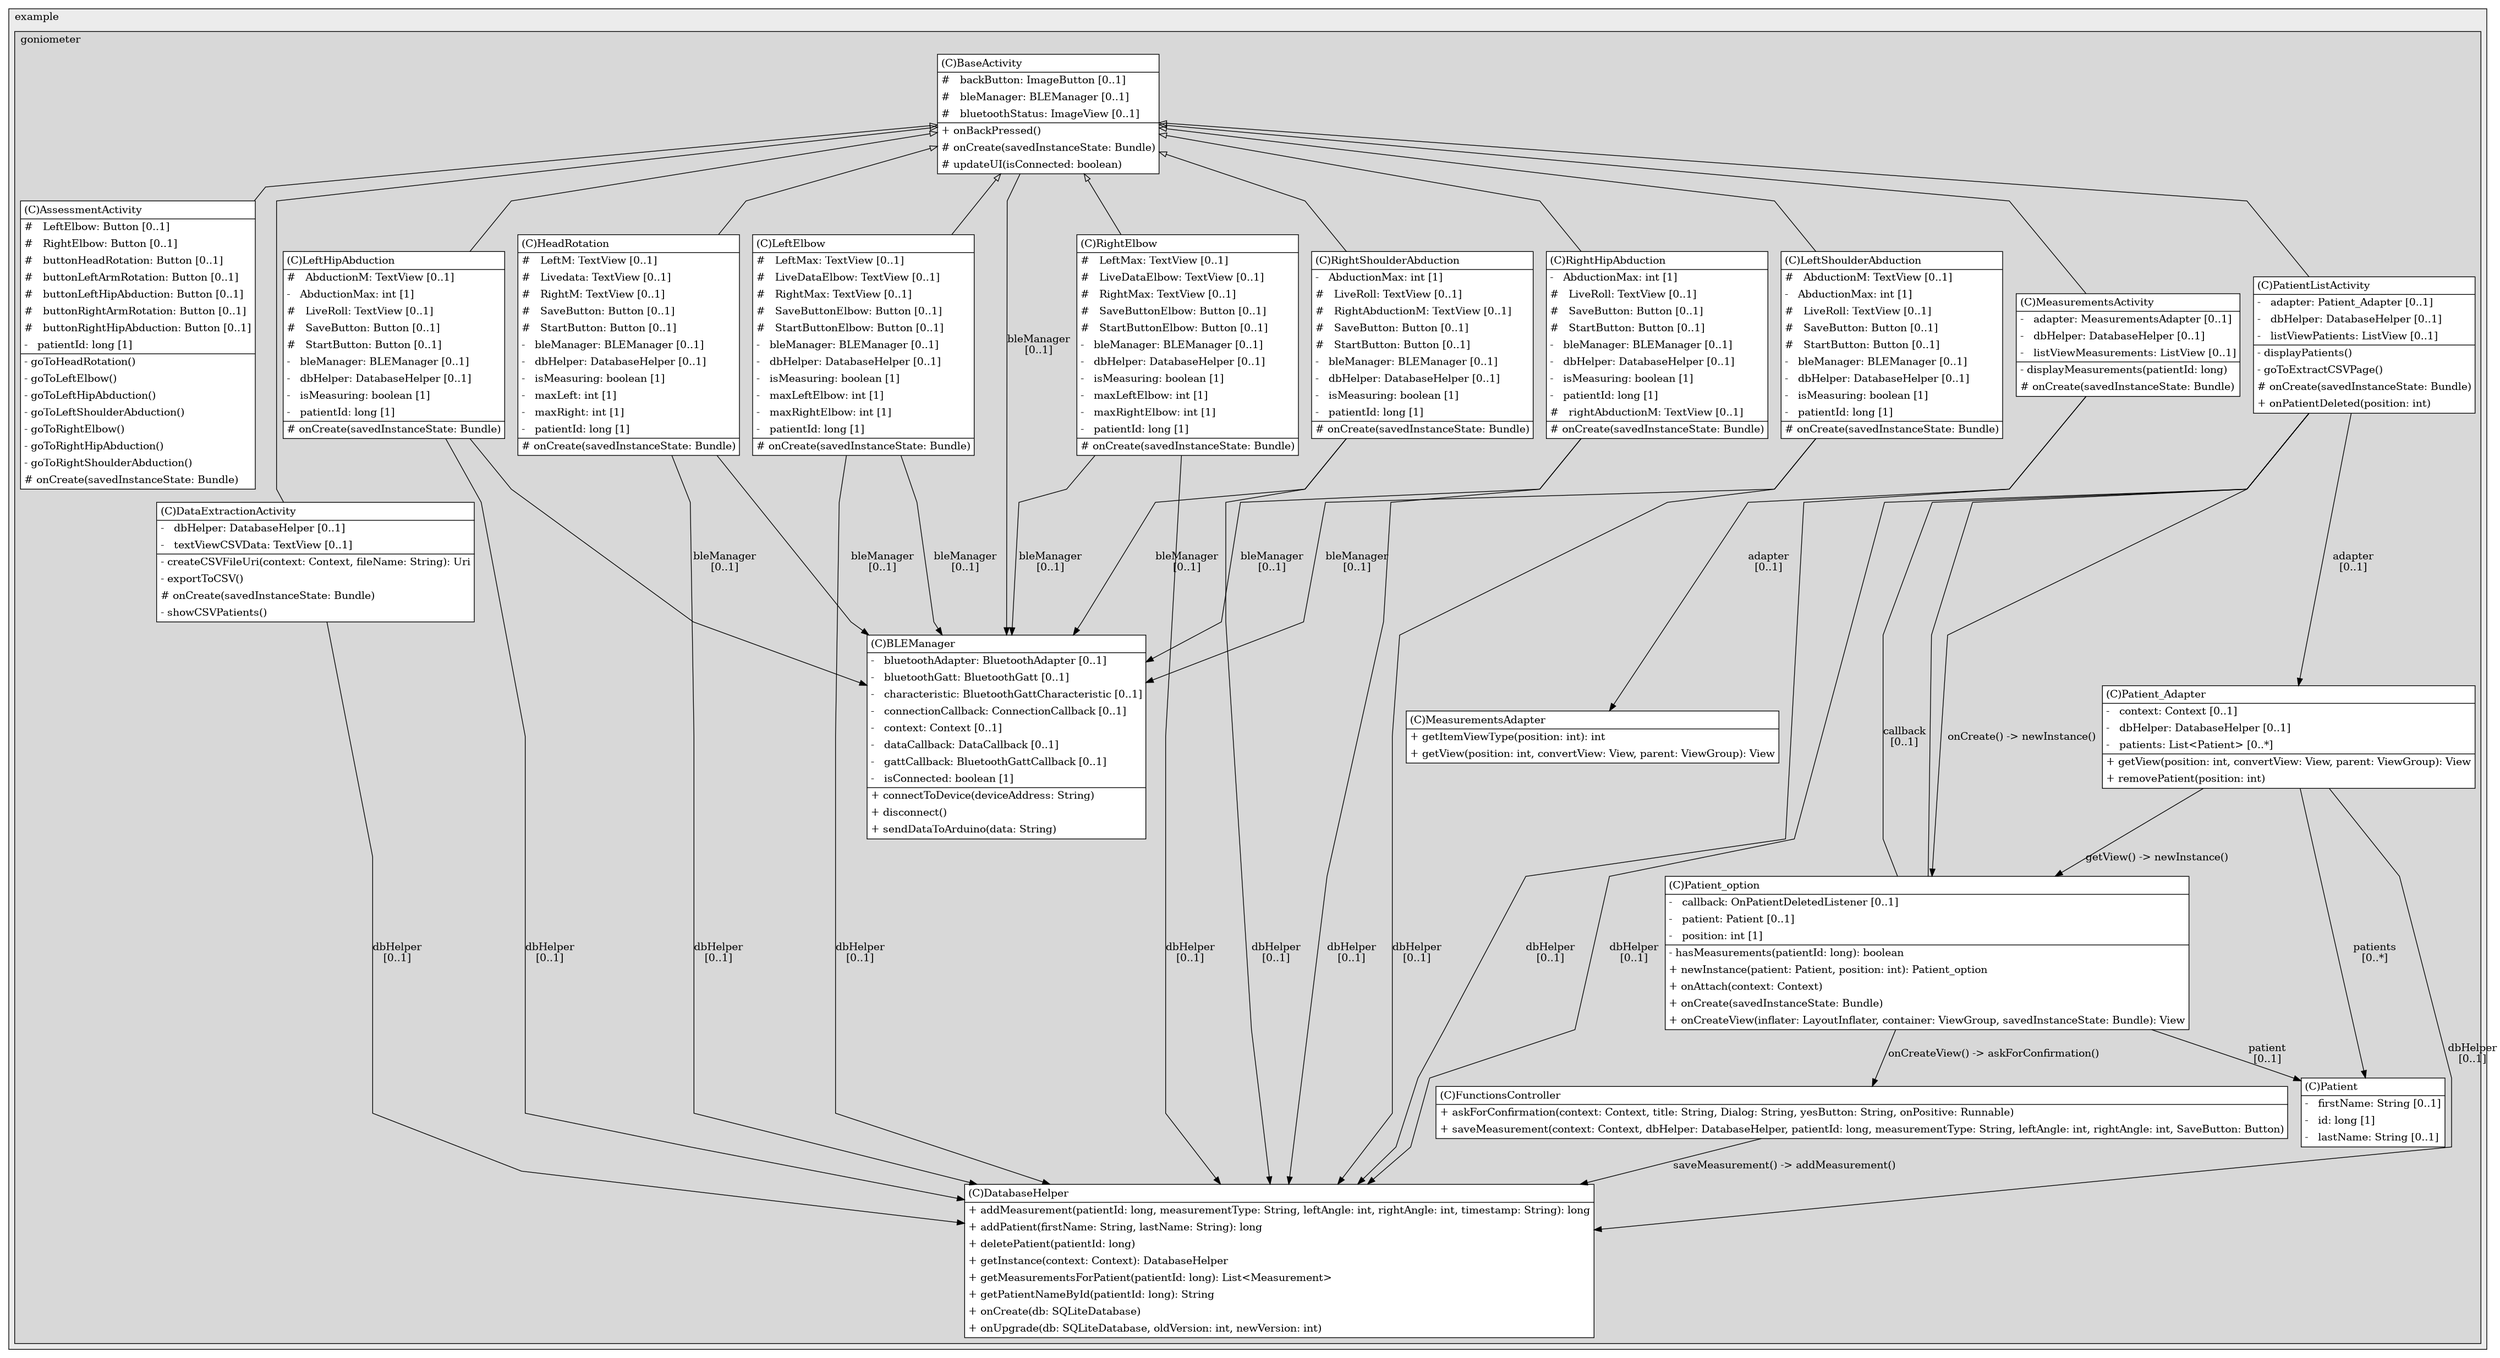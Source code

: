@startuml

/' diagram meta data start
config=StructureConfiguration;
{
  "projectClassification": {
    "searchMode": "OpenProject", // OpenProject, AllProjects
    "includedProjects": "",
    "pathEndKeywords": "*.impl",
    "isClientPath": "",
    "isClientName": "",
    "isTestPath": "",
    "isTestName": "",
    "isMappingPath": "",
    "isMappingName": "",
    "isDataAccessPath": "",
    "isDataAccessName": "",
    "isDataStructurePath": "",
    "isDataStructureName": "",
    "isInterfaceStructuresPath": "",
    "isInterfaceStructuresName": "",
    "isEntryPointPath": "",
    "isEntryPointName": "",
    "treatFinalFieldsAsMandatory": false
  },
  "graphRestriction": {
    "classPackageExcludeFilter": "",
    "classPackageIncludeFilter": "",
    "classNameExcludeFilter": "",
    "classNameIncludeFilter": "",
    "methodNameExcludeFilter": "",
    "methodNameIncludeFilter": "",
    "removeByInheritance": "", // inheritance/annotation based filtering is done in a second step
    "removeByAnnotation": "",
    "removeByClassPackage": "", // cleanup the graph after inheritance/annotation based filtering is done
    "removeByClassName": "",
    "cutMappings": false,
    "cutEnum": true,
    "cutTests": true,
    "cutClient": true,
    "cutDataAccess": false,
    "cutInterfaceStructures": false,
    "cutDataStructures": false,
    "cutGetterAndSetter": true,
    "cutConstructors": true
  },
  "graphTraversal": {
    "forwardDepth": 6,
    "backwardDepth": 6,
    "classPackageExcludeFilter": "",
    "classPackageIncludeFilter": "",
    "classNameExcludeFilter": "",
    "classNameIncludeFilter": "",
    "methodNameExcludeFilter": "",
    "methodNameIncludeFilter": "",
    "hideMappings": false,
    "hideDataStructures": false,
    "hidePrivateMethods": true,
    "hideInterfaceCalls": true, // indirection: implementation -> interface (is hidden) -> implementation
    "onlyShowApplicationEntryPoints": false, // root node is included
    "useMethodCallsForStructureDiagram": "ForwardOnly" // ForwardOnly, BothDirections, No
  },
  "details": {
    "aggregation": "GroupByClass", // ByClass, GroupByClass, None
    "showClassGenericTypes": true,
    "showMethods": true,
    "showMethodParameterNames": true,
    "showMethodParameterTypes": true,
    "showMethodReturnType": true,
    "showPackageLevels": 2,
    "showDetailedClassStructure": true
  },
  "rootClass": "com.example.goniometer.BaseActivity",
  "extensionCallbackMethod": "" // qualified.class.name#methodName - signature: public static String method(String)
}
diagram meta data end '/



digraph g {
    rankdir="TB"
    splines=polyline
    

'nodes 
subgraph cluster_1322970774 { 
   	label=example
	labeljust=l
	fillcolor="#ececec"
	style=filled
   
   subgraph cluster_27346463 { 
   	label=goniometer
	labeljust=l
	fillcolor="#d8d8d8"
	style=filled
   
   AssessmentActivity250490734[
	label=<<TABLE BORDER="1" CELLBORDER="0" CELLPADDING="4" CELLSPACING="0">
<TR><TD ALIGN="LEFT" >(C)AssessmentActivity</TD></TR>
<HR/>
<TR><TD ALIGN="LEFT" >#   LeftElbow: Button [0..1]</TD></TR>
<TR><TD ALIGN="LEFT" >#   RightElbow: Button [0..1]</TD></TR>
<TR><TD ALIGN="LEFT" >#   buttonHeadRotation: Button [0..1]</TD></TR>
<TR><TD ALIGN="LEFT" >#   buttonLeftArmRotation: Button [0..1]</TD></TR>
<TR><TD ALIGN="LEFT" >#   buttonLeftHipAbduction: Button [0..1]</TD></TR>
<TR><TD ALIGN="LEFT" >#   buttonRightArmRotation: Button [0..1]</TD></TR>
<TR><TD ALIGN="LEFT" >#   buttonRightHipAbduction: Button [0..1]</TD></TR>
<TR><TD ALIGN="LEFT" >-   patientId: long [1]</TD></TR>
<HR/>
<TR><TD ALIGN="LEFT" >- goToHeadRotation()</TD></TR>
<TR><TD ALIGN="LEFT" >- goToLeftElbow()</TD></TR>
<TR><TD ALIGN="LEFT" >- goToLeftHipAbduction()</TD></TR>
<TR><TD ALIGN="LEFT" >- goToLeftShoulderAbduction()</TD></TR>
<TR><TD ALIGN="LEFT" >- goToRightElbow()</TD></TR>
<TR><TD ALIGN="LEFT" >- goToRightHipAbduction()</TD></TR>
<TR><TD ALIGN="LEFT" >- goToRightShoulderAbduction()</TD></TR>
<TR><TD ALIGN="LEFT" ># onCreate(savedInstanceState: Bundle)</TD></TR>
</TABLE>>
	style=filled
	margin=0
	shape=plaintext
	fillcolor="#FFFFFF"
];

BLEManager250490734[
	label=<<TABLE BORDER="1" CELLBORDER="0" CELLPADDING="4" CELLSPACING="0">
<TR><TD ALIGN="LEFT" >(C)BLEManager</TD></TR>
<HR/>
<TR><TD ALIGN="LEFT" >-   bluetoothAdapter: BluetoothAdapter [0..1]</TD></TR>
<TR><TD ALIGN="LEFT" >-   bluetoothGatt: BluetoothGatt [0..1]</TD></TR>
<TR><TD ALIGN="LEFT" >-   characteristic: BluetoothGattCharacteristic [0..1]</TD></TR>
<TR><TD ALIGN="LEFT" >-   connectionCallback: ConnectionCallback [0..1]</TD></TR>
<TR><TD ALIGN="LEFT" >-   context: Context [0..1]</TD></TR>
<TR><TD ALIGN="LEFT" >-   dataCallback: DataCallback [0..1]</TD></TR>
<TR><TD ALIGN="LEFT" >-   gattCallback: BluetoothGattCallback [0..1]</TD></TR>
<TR><TD ALIGN="LEFT" >-   isConnected: boolean [1]</TD></TR>
<HR/>
<TR><TD ALIGN="LEFT" >+ connectToDevice(deviceAddress: String)</TD></TR>
<TR><TD ALIGN="LEFT" >+ disconnect()</TD></TR>
<TR><TD ALIGN="LEFT" >+ sendDataToArduino(data: String)</TD></TR>
</TABLE>>
	style=filled
	margin=0
	shape=plaintext
	fillcolor="#FFFFFF"
];

BaseActivity250490734[
	label=<<TABLE BORDER="1" CELLBORDER="0" CELLPADDING="4" CELLSPACING="0">
<TR><TD ALIGN="LEFT" >(C)BaseActivity</TD></TR>
<HR/>
<TR><TD ALIGN="LEFT" >#   backButton: ImageButton [0..1]</TD></TR>
<TR><TD ALIGN="LEFT" >#   bleManager: BLEManager [0..1]</TD></TR>
<TR><TD ALIGN="LEFT" >#   bluetoothStatus: ImageView [0..1]</TD></TR>
<HR/>
<TR><TD ALIGN="LEFT" >+ onBackPressed()</TD></TR>
<TR><TD ALIGN="LEFT" ># onCreate(savedInstanceState: Bundle)</TD></TR>
<TR><TD ALIGN="LEFT" ># updateUI(isConnected: boolean)</TD></TR>
</TABLE>>
	style=filled
	margin=0
	shape=plaintext
	fillcolor="#FFFFFF"
];

DataExtractionActivity250490734[
	label=<<TABLE BORDER="1" CELLBORDER="0" CELLPADDING="4" CELLSPACING="0">
<TR><TD ALIGN="LEFT" >(C)DataExtractionActivity</TD></TR>
<HR/>
<TR><TD ALIGN="LEFT" >-   dbHelper: DatabaseHelper [0..1]</TD></TR>
<TR><TD ALIGN="LEFT" >-   textViewCSVData: TextView [0..1]</TD></TR>
<HR/>
<TR><TD ALIGN="LEFT" >- createCSVFileUri(context: Context, fileName: String): Uri</TD></TR>
<TR><TD ALIGN="LEFT" >- exportToCSV()</TD></TR>
<TR><TD ALIGN="LEFT" ># onCreate(savedInstanceState: Bundle)</TD></TR>
<TR><TD ALIGN="LEFT" >- showCSVPatients()</TD></TR>
</TABLE>>
	style=filled
	margin=0
	shape=plaintext
	fillcolor="#FFFFFF"
];

DatabaseHelper250490734[
	label=<<TABLE BORDER="1" CELLBORDER="0" CELLPADDING="4" CELLSPACING="0">
<TR><TD ALIGN="LEFT" >(C)DatabaseHelper</TD></TR>
<HR/>
<TR><TD ALIGN="LEFT" >+ addMeasurement(patientId: long, measurementType: String, leftAngle: int, rightAngle: int, timestamp: String): long</TD></TR>
<TR><TD ALIGN="LEFT" >+ addPatient(firstName: String, lastName: String): long</TD></TR>
<TR><TD ALIGN="LEFT" >+ deletePatient(patientId: long)</TD></TR>
<TR><TD ALIGN="LEFT" >+ getInstance(context: Context): DatabaseHelper</TD></TR>
<TR><TD ALIGN="LEFT" >+ getMeasurementsForPatient(patientId: long): List&lt;Measurement&gt;</TD></TR>
<TR><TD ALIGN="LEFT" >+ getPatientNameById(patientId: long): String</TD></TR>
<TR><TD ALIGN="LEFT" >+ onCreate(db: SQLiteDatabase)</TD></TR>
<TR><TD ALIGN="LEFT" >+ onUpgrade(db: SQLiteDatabase, oldVersion: int, newVersion: int)</TD></TR>
</TABLE>>
	style=filled
	margin=0
	shape=plaintext
	fillcolor="#FFFFFF"
];

FunctionsController250490734[
	label=<<TABLE BORDER="1" CELLBORDER="0" CELLPADDING="4" CELLSPACING="0">
<TR><TD ALIGN="LEFT" >(C)FunctionsController</TD></TR>
<HR/>
<TR><TD ALIGN="LEFT" >+ askForConfirmation(context: Context, title: String, Dialog: String, yesButton: String, onPositive: Runnable)</TD></TR>
<TR><TD ALIGN="LEFT" >+ saveMeasurement(context: Context, dbHelper: DatabaseHelper, patientId: long, measurementType: String, leftAngle: int, rightAngle: int, SaveButton: Button)</TD></TR>
</TABLE>>
	style=filled
	margin=0
	shape=plaintext
	fillcolor="#FFFFFF"
];

HeadRotation250490734[
	label=<<TABLE BORDER="1" CELLBORDER="0" CELLPADDING="4" CELLSPACING="0">
<TR><TD ALIGN="LEFT" >(C)HeadRotation</TD></TR>
<HR/>
<TR><TD ALIGN="LEFT" >#   LeftM: TextView [0..1]</TD></TR>
<TR><TD ALIGN="LEFT" >#   Livedata: TextView [0..1]</TD></TR>
<TR><TD ALIGN="LEFT" >#   RightM: TextView [0..1]</TD></TR>
<TR><TD ALIGN="LEFT" >#   SaveButton: Button [0..1]</TD></TR>
<TR><TD ALIGN="LEFT" >#   StartButton: Button [0..1]</TD></TR>
<TR><TD ALIGN="LEFT" >-   bleManager: BLEManager [0..1]</TD></TR>
<TR><TD ALIGN="LEFT" >-   dbHelper: DatabaseHelper [0..1]</TD></TR>
<TR><TD ALIGN="LEFT" >-   isMeasuring: boolean [1]</TD></TR>
<TR><TD ALIGN="LEFT" >-   maxLeft: int [1]</TD></TR>
<TR><TD ALIGN="LEFT" >-   maxRight: int [1]</TD></TR>
<TR><TD ALIGN="LEFT" >-   patientId: long [1]</TD></TR>
<HR/>
<TR><TD ALIGN="LEFT" ># onCreate(savedInstanceState: Bundle)</TD></TR>
</TABLE>>
	style=filled
	margin=0
	shape=plaintext
	fillcolor="#FFFFFF"
];

LeftElbow250490734[
	label=<<TABLE BORDER="1" CELLBORDER="0" CELLPADDING="4" CELLSPACING="0">
<TR><TD ALIGN="LEFT" >(C)LeftElbow</TD></TR>
<HR/>
<TR><TD ALIGN="LEFT" >#   LeftMax: TextView [0..1]</TD></TR>
<TR><TD ALIGN="LEFT" >#   LiveDataElbow: TextView [0..1]</TD></TR>
<TR><TD ALIGN="LEFT" >#   RightMax: TextView [0..1]</TD></TR>
<TR><TD ALIGN="LEFT" >#   SaveButtonElbow: Button [0..1]</TD></TR>
<TR><TD ALIGN="LEFT" >#   StartButtonElbow: Button [0..1]</TD></TR>
<TR><TD ALIGN="LEFT" >-   bleManager: BLEManager [0..1]</TD></TR>
<TR><TD ALIGN="LEFT" >-   dbHelper: DatabaseHelper [0..1]</TD></TR>
<TR><TD ALIGN="LEFT" >-   isMeasuring: boolean [1]</TD></TR>
<TR><TD ALIGN="LEFT" >-   maxLeftElbow: int [1]</TD></TR>
<TR><TD ALIGN="LEFT" >-   maxRightElbow: int [1]</TD></TR>
<TR><TD ALIGN="LEFT" >-   patientId: long [1]</TD></TR>
<HR/>
<TR><TD ALIGN="LEFT" ># onCreate(savedInstanceState: Bundle)</TD></TR>
</TABLE>>
	style=filled
	margin=0
	shape=plaintext
	fillcolor="#FFFFFF"
];

LeftHipAbduction250490734[
	label=<<TABLE BORDER="1" CELLBORDER="0" CELLPADDING="4" CELLSPACING="0">
<TR><TD ALIGN="LEFT" >(C)LeftHipAbduction</TD></TR>
<HR/>
<TR><TD ALIGN="LEFT" >#   AbductionM: TextView [0..1]</TD></TR>
<TR><TD ALIGN="LEFT" >-   AbductionMax: int [1]</TD></TR>
<TR><TD ALIGN="LEFT" >#   LiveRoll: TextView [0..1]</TD></TR>
<TR><TD ALIGN="LEFT" >#   SaveButton: Button [0..1]</TD></TR>
<TR><TD ALIGN="LEFT" >#   StartButton: Button [0..1]</TD></TR>
<TR><TD ALIGN="LEFT" >-   bleManager: BLEManager [0..1]</TD></TR>
<TR><TD ALIGN="LEFT" >-   dbHelper: DatabaseHelper [0..1]</TD></TR>
<TR><TD ALIGN="LEFT" >-   isMeasuring: boolean [1]</TD></TR>
<TR><TD ALIGN="LEFT" >-   patientId: long [1]</TD></TR>
<HR/>
<TR><TD ALIGN="LEFT" ># onCreate(savedInstanceState: Bundle)</TD></TR>
</TABLE>>
	style=filled
	margin=0
	shape=plaintext
	fillcolor="#FFFFFF"
];

LeftShoulderAbduction250490734[
	label=<<TABLE BORDER="1" CELLBORDER="0" CELLPADDING="4" CELLSPACING="0">
<TR><TD ALIGN="LEFT" >(C)LeftShoulderAbduction</TD></TR>
<HR/>
<TR><TD ALIGN="LEFT" >#   AbductionM: TextView [0..1]</TD></TR>
<TR><TD ALIGN="LEFT" >-   AbductionMax: int [1]</TD></TR>
<TR><TD ALIGN="LEFT" >#   LiveRoll: TextView [0..1]</TD></TR>
<TR><TD ALIGN="LEFT" >#   SaveButton: Button [0..1]</TD></TR>
<TR><TD ALIGN="LEFT" >#   StartButton: Button [0..1]</TD></TR>
<TR><TD ALIGN="LEFT" >-   bleManager: BLEManager [0..1]</TD></TR>
<TR><TD ALIGN="LEFT" >-   dbHelper: DatabaseHelper [0..1]</TD></TR>
<TR><TD ALIGN="LEFT" >-   isMeasuring: boolean [1]</TD></TR>
<TR><TD ALIGN="LEFT" >-   patientId: long [1]</TD></TR>
<HR/>
<TR><TD ALIGN="LEFT" ># onCreate(savedInstanceState: Bundle)</TD></TR>
</TABLE>>
	style=filled
	margin=0
	shape=plaintext
	fillcolor="#FFFFFF"
];

MeasurementsActivity250490734[
	label=<<TABLE BORDER="1" CELLBORDER="0" CELLPADDING="4" CELLSPACING="0">
<TR><TD ALIGN="LEFT" >(C)MeasurementsActivity</TD></TR>
<HR/>
<TR><TD ALIGN="LEFT" >-   adapter: MeasurementsAdapter [0..1]</TD></TR>
<TR><TD ALIGN="LEFT" >-   dbHelper: DatabaseHelper [0..1]</TD></TR>
<TR><TD ALIGN="LEFT" >-   listViewMeasurements: ListView [0..1]</TD></TR>
<HR/>
<TR><TD ALIGN="LEFT" >- displayMeasurements(patientId: long)</TD></TR>
<TR><TD ALIGN="LEFT" ># onCreate(savedInstanceState: Bundle)</TD></TR>
</TABLE>>
	style=filled
	margin=0
	shape=plaintext
	fillcolor="#FFFFFF"
];

MeasurementsAdapter229867270[
	label=<<TABLE BORDER="1" CELLBORDER="0" CELLPADDING="4" CELLSPACING="0">
<TR><TD ALIGN="LEFT" >(C)MeasurementsAdapter</TD></TR>
<HR/>
<TR><TD ALIGN="LEFT" >+ getItemViewType(position: int): int</TD></TR>
<TR><TD ALIGN="LEFT" >+ getView(position: int, convertView: View, parent: ViewGroup): View</TD></TR>
</TABLE>>
	style=filled
	margin=0
	shape=plaintext
	fillcolor="#FFFFFF"
];

Patient250490734[
	label=<<TABLE BORDER="1" CELLBORDER="0" CELLPADDING="4" CELLSPACING="0">
<TR><TD ALIGN="LEFT" >(C)Patient</TD></TR>
<HR/>
<TR><TD ALIGN="LEFT" >-   firstName: String [0..1]</TD></TR>
<TR><TD ALIGN="LEFT" >-   id: long [1]</TD></TR>
<TR><TD ALIGN="LEFT" >-   lastName: String [0..1]</TD></TR>
</TABLE>>
	style=filled
	margin=0
	shape=plaintext
	fillcolor="#FFFFFF"
];

PatientListActivity250490734[
	label=<<TABLE BORDER="1" CELLBORDER="0" CELLPADDING="4" CELLSPACING="0">
<TR><TD ALIGN="LEFT" >(C)PatientListActivity</TD></TR>
<HR/>
<TR><TD ALIGN="LEFT" >-   adapter: Patient_Adapter [0..1]</TD></TR>
<TR><TD ALIGN="LEFT" >-   dbHelper: DatabaseHelper [0..1]</TD></TR>
<TR><TD ALIGN="LEFT" >-   listViewPatients: ListView [0..1]</TD></TR>
<HR/>
<TR><TD ALIGN="LEFT" >- displayPatients()</TD></TR>
<TR><TD ALIGN="LEFT" >- goToExtractCSVPage()</TD></TR>
<TR><TD ALIGN="LEFT" ># onCreate(savedInstanceState: Bundle)</TD></TR>
<TR><TD ALIGN="LEFT" >+ onPatientDeleted(position: int)</TD></TR>
</TABLE>>
	style=filled
	margin=0
	shape=plaintext
	fillcolor="#FFFFFF"
];

Patient_Adapter250490734[
	label=<<TABLE BORDER="1" CELLBORDER="0" CELLPADDING="4" CELLSPACING="0">
<TR><TD ALIGN="LEFT" >(C)Patient_Adapter</TD></TR>
<HR/>
<TR><TD ALIGN="LEFT" >-   context: Context [0..1]</TD></TR>
<TR><TD ALIGN="LEFT" >-   dbHelper: DatabaseHelper [0..1]</TD></TR>
<TR><TD ALIGN="LEFT" >-   patients: List&lt;Patient&gt; [0..*]</TD></TR>
<HR/>
<TR><TD ALIGN="LEFT" >+ getView(position: int, convertView: View, parent: ViewGroup): View</TD></TR>
<TR><TD ALIGN="LEFT" >+ removePatient(position: int)</TD></TR>
</TABLE>>
	style=filled
	margin=0
	shape=plaintext
	fillcolor="#FFFFFF"
];

Patient_option250490734[
	label=<<TABLE BORDER="1" CELLBORDER="0" CELLPADDING="4" CELLSPACING="0">
<TR><TD ALIGN="LEFT" >(C)Patient_option</TD></TR>
<HR/>
<TR><TD ALIGN="LEFT" >-   callback: OnPatientDeletedListener [0..1]</TD></TR>
<TR><TD ALIGN="LEFT" >-   patient: Patient [0..1]</TD></TR>
<TR><TD ALIGN="LEFT" >-   position: int [1]</TD></TR>
<HR/>
<TR><TD ALIGN="LEFT" >- hasMeasurements(patientId: long): boolean</TD></TR>
<TR><TD ALIGN="LEFT" >+ newInstance(patient: Patient, position: int): Patient_option</TD></TR>
<TR><TD ALIGN="LEFT" >+ onAttach(context: Context)</TD></TR>
<TR><TD ALIGN="LEFT" >+ onCreate(savedInstanceState: Bundle)</TD></TR>
<TR><TD ALIGN="LEFT" >+ onCreateView(inflater: LayoutInflater, container: ViewGroup, savedInstanceState: Bundle): View</TD></TR>
</TABLE>>
	style=filled
	margin=0
	shape=plaintext
	fillcolor="#FFFFFF"
];

RightElbow250490734[
	label=<<TABLE BORDER="1" CELLBORDER="0" CELLPADDING="4" CELLSPACING="0">
<TR><TD ALIGN="LEFT" >(C)RightElbow</TD></TR>
<HR/>
<TR><TD ALIGN="LEFT" >#   LeftMax: TextView [0..1]</TD></TR>
<TR><TD ALIGN="LEFT" >#   LiveDataElbow: TextView [0..1]</TD></TR>
<TR><TD ALIGN="LEFT" >#   RightMax: TextView [0..1]</TD></TR>
<TR><TD ALIGN="LEFT" >#   SaveButtonElbow: Button [0..1]</TD></TR>
<TR><TD ALIGN="LEFT" >#   StartButtonElbow: Button [0..1]</TD></TR>
<TR><TD ALIGN="LEFT" >-   bleManager: BLEManager [0..1]</TD></TR>
<TR><TD ALIGN="LEFT" >-   dbHelper: DatabaseHelper [0..1]</TD></TR>
<TR><TD ALIGN="LEFT" >-   isMeasuring: boolean [1]</TD></TR>
<TR><TD ALIGN="LEFT" >-   maxLeftElbow: int [1]</TD></TR>
<TR><TD ALIGN="LEFT" >-   maxRightElbow: int [1]</TD></TR>
<TR><TD ALIGN="LEFT" >-   patientId: long [1]</TD></TR>
<HR/>
<TR><TD ALIGN="LEFT" ># onCreate(savedInstanceState: Bundle)</TD></TR>
</TABLE>>
	style=filled
	margin=0
	shape=plaintext
	fillcolor="#FFFFFF"
];

RightHipAbduction250490734[
	label=<<TABLE BORDER="1" CELLBORDER="0" CELLPADDING="4" CELLSPACING="0">
<TR><TD ALIGN="LEFT" >(C)RightHipAbduction</TD></TR>
<HR/>
<TR><TD ALIGN="LEFT" >-   AbductionMax: int [1]</TD></TR>
<TR><TD ALIGN="LEFT" >#   LiveRoll: TextView [0..1]</TD></TR>
<TR><TD ALIGN="LEFT" >#   SaveButton: Button [0..1]</TD></TR>
<TR><TD ALIGN="LEFT" >#   StartButton: Button [0..1]</TD></TR>
<TR><TD ALIGN="LEFT" >-   bleManager: BLEManager [0..1]</TD></TR>
<TR><TD ALIGN="LEFT" >-   dbHelper: DatabaseHelper [0..1]</TD></TR>
<TR><TD ALIGN="LEFT" >-   isMeasuring: boolean [1]</TD></TR>
<TR><TD ALIGN="LEFT" >-   patientId: long [1]</TD></TR>
<TR><TD ALIGN="LEFT" >#   rightAbductionM: TextView [0..1]</TD></TR>
<HR/>
<TR><TD ALIGN="LEFT" ># onCreate(savedInstanceState: Bundle)</TD></TR>
</TABLE>>
	style=filled
	margin=0
	shape=plaintext
	fillcolor="#FFFFFF"
];

RightShoulderAbduction250490734[
	label=<<TABLE BORDER="1" CELLBORDER="0" CELLPADDING="4" CELLSPACING="0">
<TR><TD ALIGN="LEFT" >(C)RightShoulderAbduction</TD></TR>
<HR/>
<TR><TD ALIGN="LEFT" >-   AbductionMax: int [1]</TD></TR>
<TR><TD ALIGN="LEFT" >#   LiveRoll: TextView [0..1]</TD></TR>
<TR><TD ALIGN="LEFT" >#   RightAbductionM: TextView [0..1]</TD></TR>
<TR><TD ALIGN="LEFT" >#   SaveButton: Button [0..1]</TD></TR>
<TR><TD ALIGN="LEFT" >#   StartButton: Button [0..1]</TD></TR>
<TR><TD ALIGN="LEFT" >-   bleManager: BLEManager [0..1]</TD></TR>
<TR><TD ALIGN="LEFT" >-   dbHelper: DatabaseHelper [0..1]</TD></TR>
<TR><TD ALIGN="LEFT" >-   isMeasuring: boolean [1]</TD></TR>
<TR><TD ALIGN="LEFT" >-   patientId: long [1]</TD></TR>
<HR/>
<TR><TD ALIGN="LEFT" ># onCreate(savedInstanceState: Bundle)</TD></TR>
</TABLE>>
	style=filled
	margin=0
	shape=plaintext
	fillcolor="#FFFFFF"
];
} 
} 

'edges    
BaseActivity250490734 -> AssessmentActivity250490734[arrowhead=none, arrowtail=empty, dir=both];
BaseActivity250490734 -> BLEManager250490734[label="bleManager
[0..1]"];
BaseActivity250490734 -> DataExtractionActivity250490734[arrowhead=none, arrowtail=empty, dir=both];
BaseActivity250490734 -> HeadRotation250490734[arrowhead=none, arrowtail=empty, dir=both];
BaseActivity250490734 -> LeftElbow250490734[arrowhead=none, arrowtail=empty, dir=both];
BaseActivity250490734 -> LeftHipAbduction250490734[arrowhead=none, arrowtail=empty, dir=both];
BaseActivity250490734 -> LeftShoulderAbduction250490734[arrowhead=none, arrowtail=empty, dir=both];
BaseActivity250490734 -> MeasurementsActivity250490734[arrowhead=none, arrowtail=empty, dir=both];
BaseActivity250490734 -> PatientListActivity250490734[arrowhead=none, arrowtail=empty, dir=both];
BaseActivity250490734 -> RightElbow250490734[arrowhead=none, arrowtail=empty, dir=both];
BaseActivity250490734 -> RightHipAbduction250490734[arrowhead=none, arrowtail=empty, dir=both];
BaseActivity250490734 -> RightShoulderAbduction250490734[arrowhead=none, arrowtail=empty, dir=both];
DataExtractionActivity250490734 -> DatabaseHelper250490734[label="dbHelper
[0..1]"];
FunctionsController250490734 -> DatabaseHelper250490734[label="saveMeasurement() -> addMeasurement()"];
HeadRotation250490734 -> BLEManager250490734[label="bleManager
[0..1]"];
HeadRotation250490734 -> DatabaseHelper250490734[label="dbHelper
[0..1]"];
LeftElbow250490734 -> BLEManager250490734[label="bleManager
[0..1]"];
LeftElbow250490734 -> DatabaseHelper250490734[label="dbHelper
[0..1]"];
LeftHipAbduction250490734 -> BLEManager250490734[label="bleManager
[0..1]"];
LeftHipAbduction250490734 -> DatabaseHelper250490734[label="dbHelper
[0..1]"];
LeftShoulderAbduction250490734 -> BLEManager250490734[label="bleManager
[0..1]"];
LeftShoulderAbduction250490734 -> DatabaseHelper250490734[label="dbHelper
[0..1]"];
MeasurementsActivity250490734 -> DatabaseHelper250490734[label="dbHelper
[0..1]"];
MeasurementsActivity250490734 -> MeasurementsAdapter229867270[label="adapter
[0..1]"];
PatientListActivity250490734 -> DatabaseHelper250490734[label="dbHelper
[0..1]"];
PatientListActivity250490734 -> Patient_Adapter250490734[label="adapter
[0..1]"];
PatientListActivity250490734 -> Patient_option250490734[label="onCreate() -> newInstance()"];
Patient_Adapter250490734 -> DatabaseHelper250490734[label="dbHelper
[0..1]"];
Patient_Adapter250490734 -> Patient250490734[label="patients
[0..*]"];
Patient_Adapter250490734 -> Patient_option250490734[label="getView() -> newInstance()"];
Patient_option250490734 -> FunctionsController250490734[label="onCreateView() -> askForConfirmation()"];
Patient_option250490734 -> Patient250490734[label="patient
[0..1]"];
Patient_option250490734 -> PatientListActivity250490734[arrowhead=none];
Patient_option250490734 -> PatientListActivity250490734[label="callback
[0..1]", arrowhead=none];
RightElbow250490734 -> BLEManager250490734[label="bleManager
[0..1]"];
RightElbow250490734 -> DatabaseHelper250490734[label="dbHelper
[0..1]"];
RightHipAbduction250490734 -> BLEManager250490734[label="bleManager
[0..1]"];
RightHipAbduction250490734 -> DatabaseHelper250490734[label="dbHelper
[0..1]"];
RightShoulderAbduction250490734 -> BLEManager250490734[label="bleManager
[0..1]"];
RightShoulderAbduction250490734 -> DatabaseHelper250490734[label="dbHelper
[0..1]"];
    
}
@enduml